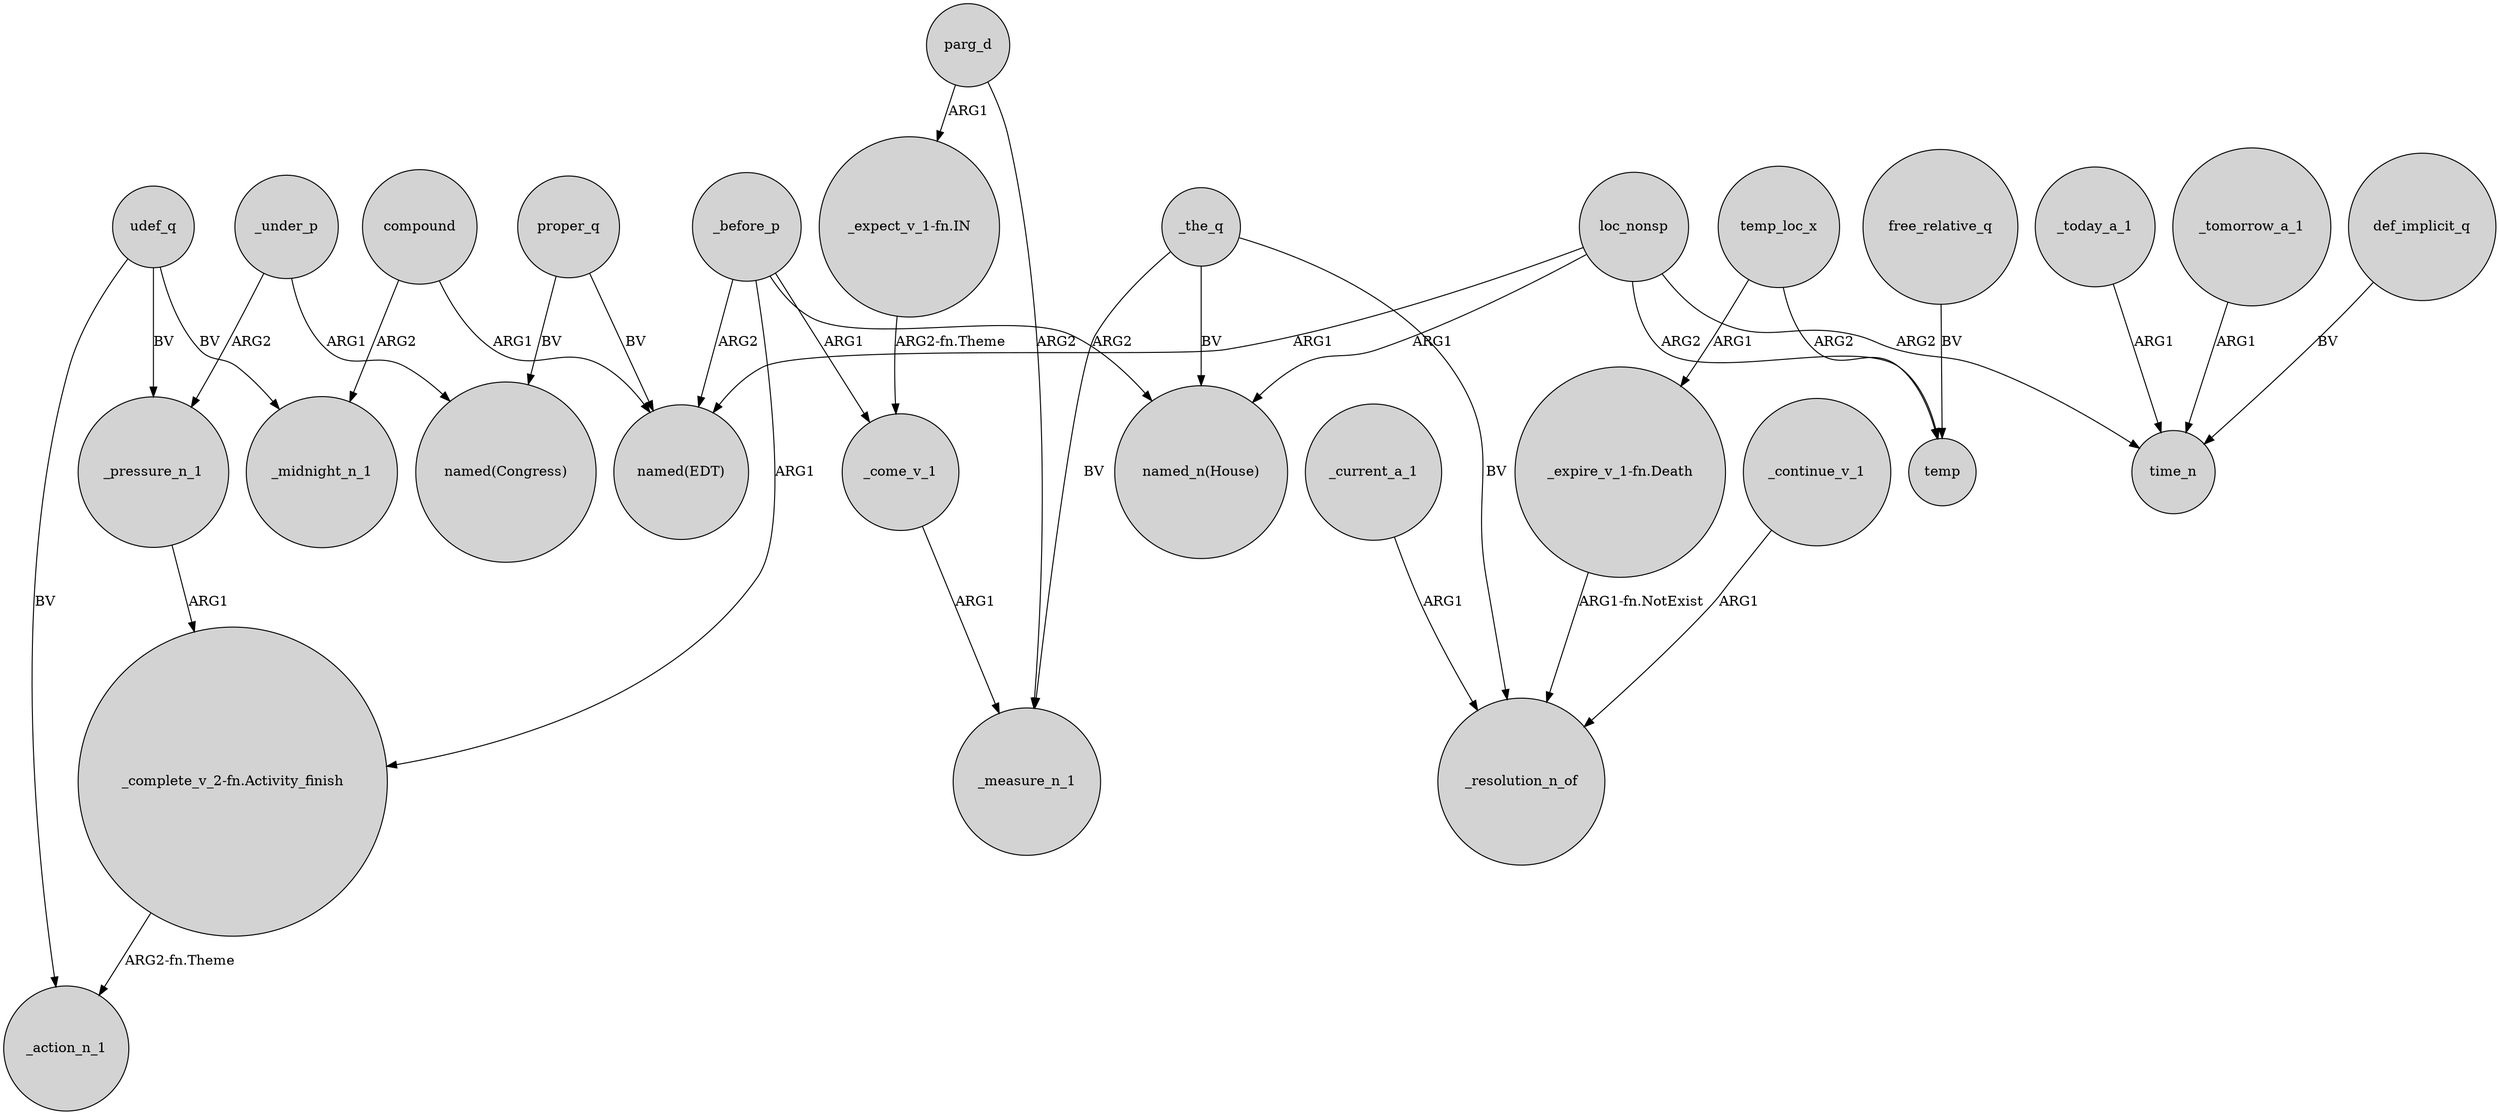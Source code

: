 digraph {
	node [shape=circle style=filled]
	udef_q -> _pressure_n_1 [label=BV]
	_the_q -> _measure_n_1 [label=BV]
	_before_p -> _come_v_1 [label=ARG1]
	loc_nonsp -> "named(EDT)" [label=ARG1]
	_today_a_1 -> time_n [label=ARG1]
	_tomorrow_a_1 -> time_n [label=ARG1]
	_the_q -> _resolution_n_of [label=BV]
	_under_p -> _pressure_n_1 [label=ARG2]
	compound -> "named(EDT)" [label=ARG1]
	_before_p -> "named(EDT)" [label=ARG2]
	"_complete_v_2-fn.Activity_finish" -> _action_n_1 [label="ARG2-fn.Theme"]
	compound -> _midnight_n_1 [label=ARG2]
	temp_loc_x -> "_expire_v_1-fn.Death" [label=ARG1]
	_the_q -> "named_n(House)" [label=BV]
	_pressure_n_1 -> "_complete_v_2-fn.Activity_finish" [label=ARG1]
	udef_q -> _midnight_n_1 [label=BV]
	loc_nonsp -> time_n [label=ARG2]
	proper_q -> "named(Congress)" [label=BV]
	_before_p -> "named_n(House)" [label=ARG2]
	_continue_v_1 -> _resolution_n_of [label=ARG1]
	_come_v_1 -> _measure_n_1 [label=ARG1]
	temp_loc_x -> temp [label=ARG2]
	loc_nonsp -> temp [label=ARG2]
	_under_p -> "named(Congress)" [label=ARG1]
	parg_d -> "_expect_v_1-fn.IN" [label=ARG1]
	"_expect_v_1-fn.IN" -> _come_v_1 [label="ARG2-fn.Theme"]
	loc_nonsp -> "named_n(House)" [label=ARG1]
	parg_d -> _measure_n_1 [label=ARG2]
	"_expire_v_1-fn.Death" -> _resolution_n_of [label="ARG1-fn.NotExist"]
	proper_q -> "named(EDT)" [label=BV]
	udef_q -> _action_n_1 [label=BV]
	_current_a_1 -> _resolution_n_of [label=ARG1]
	_before_p -> "_complete_v_2-fn.Activity_finish" [label=ARG1]
	free_relative_q -> temp [label=BV]
	def_implicit_q -> time_n [label=BV]
}
